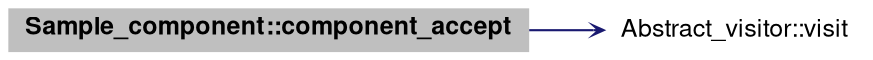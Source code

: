 digraph "Sample_component::component_accept"
{
 // LATEX_PDF_SIZE
  bgcolor="transparent";
  edge [fontname="Helvetica,Arial,sans-serif",fontsize=15,labelfontsize=15 arrowhead=open arrowtail=open arrowsize=0.5];
  node [fontname="Helvetica,Arial,sans-serif",fontsize=15,fontsize=12 shape=plaintext];
  rankdir="LR";
  Node1 [label=<<b>Sample_component::component_accept</b>>,height=0.2,width=0.4,color="black", fillcolor="grey75", style="filled", fontcolor="black",tooltip=" "];
  Node1 -> Node2 [color="midnightblue",style="solid"];
  Node2 [label="Abstract_visitor::visit",height=0.2,width=0.4,color="black",URL="$structAbstract__visitor.html#ad18f776881d73ef1b50331105b244b07",tooltip="overloaded function for each component subtype"];
}
